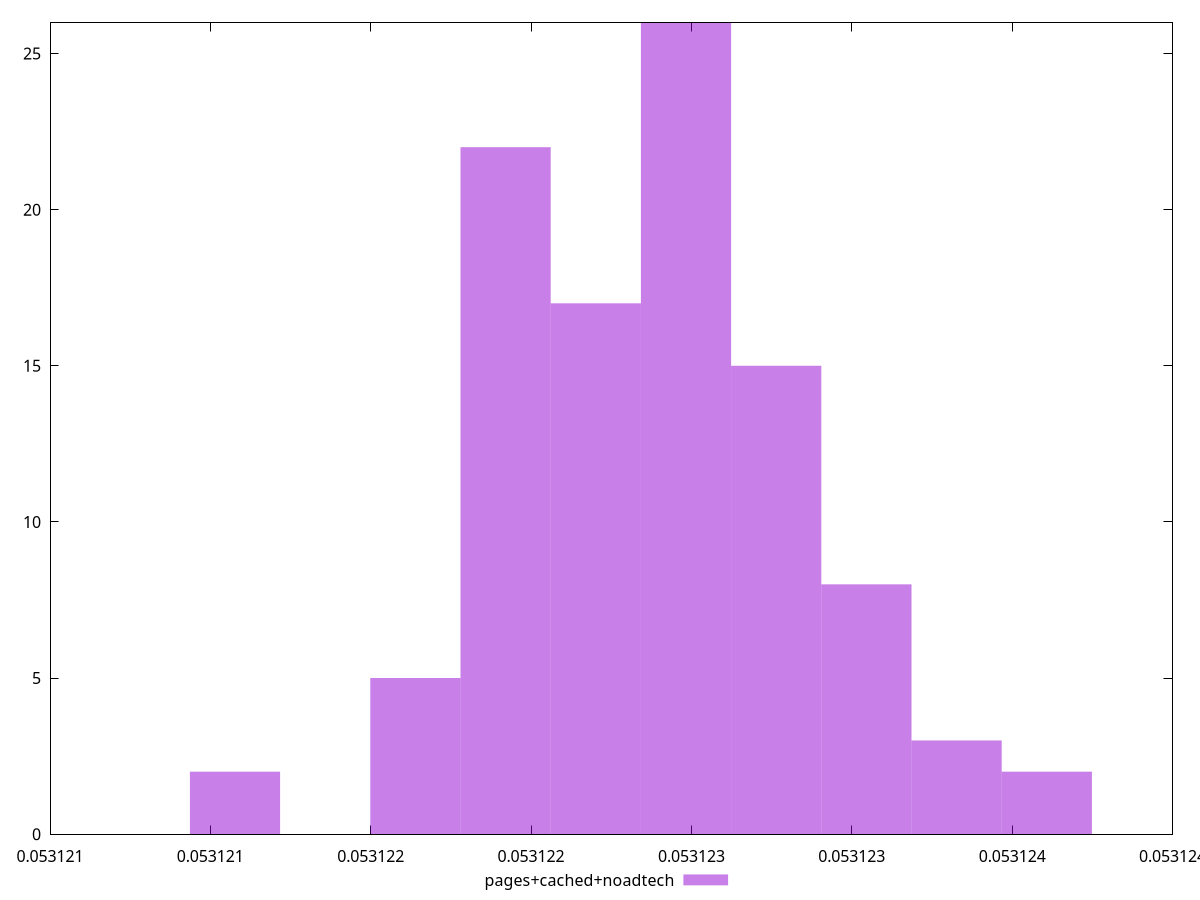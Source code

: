 $_pagesCachedNoadtech <<EOF
0.053121920565953086 22
0.05312248307173006 26
0.05312220181884157 17
0.053123045577507036 8
0.05312332683039552 3
0.05312276432461855 15
0.05312107680728762 2
0.0531216393130646 5
0.05312360808328401 2
EOF
set key outside below
set terminal pngcairo
set output "report_00005_2020-11-02T22-26-11.212Z/total-byte-weight/pages+cached+noadtech//hist.png"
set yrange [0:26]
set boxwidth 2.8125288848743665e-7
set style fill transparent solid 0.5 noborder
plot $_pagesCachedNoadtech title "pages+cached+noadtech" with boxes ,